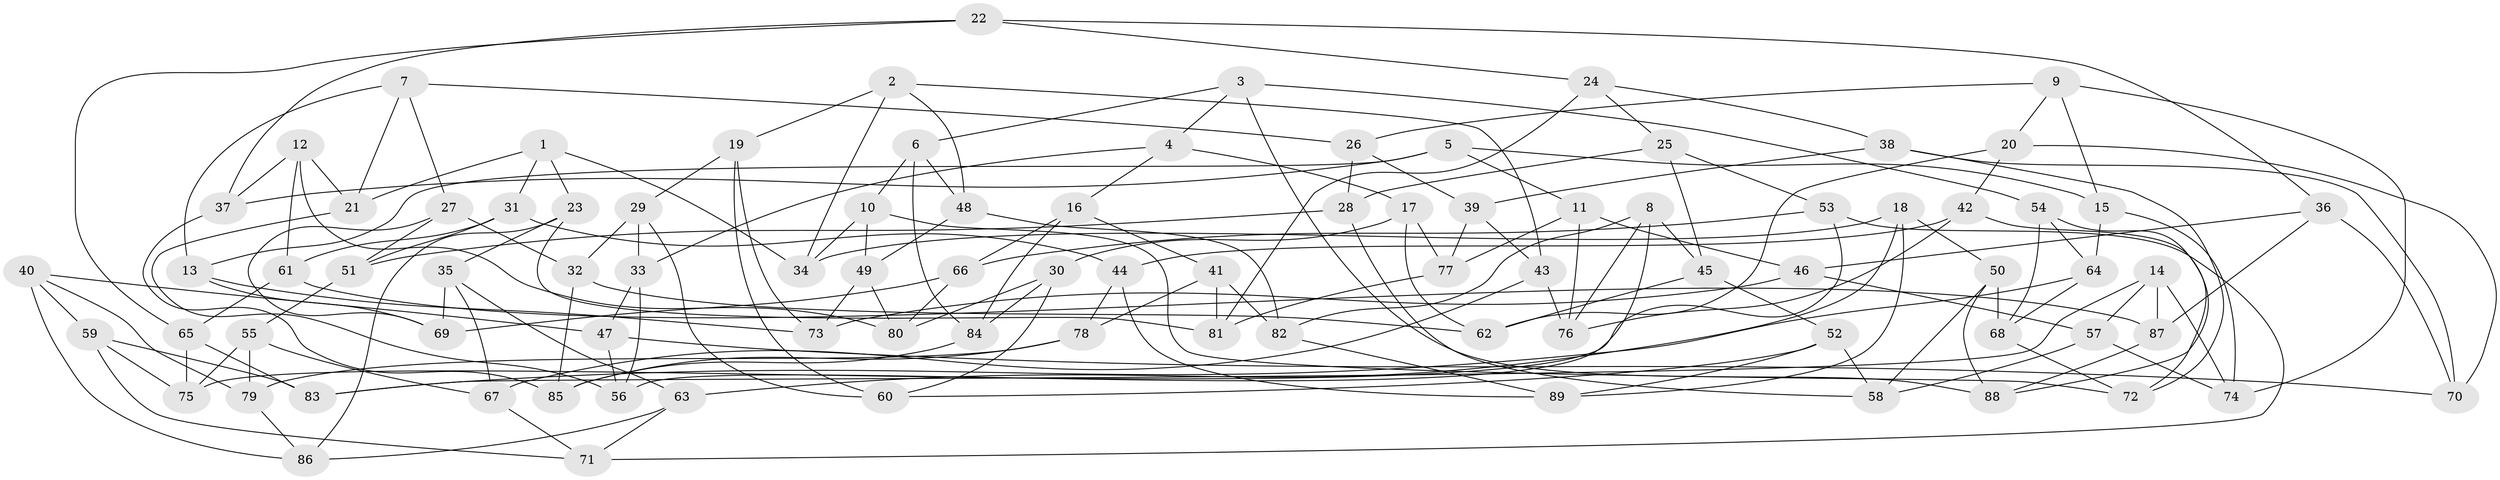 // coarse degree distribution, {9: 0.15384615384615385, 10: 0.07692307692307693, 11: 0.11538461538461539, 13: 0.038461538461538464, 8: 0.15384615384615385, 4: 0.15384615384615385, 6: 0.15384615384615385, 5: 0.11538461538461539, 3: 0.038461538461538464}
// Generated by graph-tools (version 1.1) at 2025/20/03/04/25 18:20:54]
// undirected, 89 vertices, 178 edges
graph export_dot {
graph [start="1"]
  node [color=gray90,style=filled];
  1;
  2;
  3;
  4;
  5;
  6;
  7;
  8;
  9;
  10;
  11;
  12;
  13;
  14;
  15;
  16;
  17;
  18;
  19;
  20;
  21;
  22;
  23;
  24;
  25;
  26;
  27;
  28;
  29;
  30;
  31;
  32;
  33;
  34;
  35;
  36;
  37;
  38;
  39;
  40;
  41;
  42;
  43;
  44;
  45;
  46;
  47;
  48;
  49;
  50;
  51;
  52;
  53;
  54;
  55;
  56;
  57;
  58;
  59;
  60;
  61;
  62;
  63;
  64;
  65;
  66;
  67;
  68;
  69;
  70;
  71;
  72;
  73;
  74;
  75;
  76;
  77;
  78;
  79;
  80;
  81;
  82;
  83;
  84;
  85;
  86;
  87;
  88;
  89;
  1 -- 23;
  1 -- 34;
  1 -- 21;
  1 -- 31;
  2 -- 43;
  2 -- 19;
  2 -- 34;
  2 -- 48;
  3 -- 88;
  3 -- 4;
  3 -- 54;
  3 -- 6;
  4 -- 33;
  4 -- 16;
  4 -- 17;
  5 -- 37;
  5 -- 13;
  5 -- 11;
  5 -- 15;
  6 -- 84;
  6 -- 10;
  6 -- 48;
  7 -- 13;
  7 -- 21;
  7 -- 26;
  7 -- 27;
  8 -- 82;
  8 -- 56;
  8 -- 76;
  8 -- 45;
  9 -- 20;
  9 -- 74;
  9 -- 15;
  9 -- 26;
  10 -- 34;
  10 -- 49;
  10 -- 72;
  11 -- 76;
  11 -- 77;
  11 -- 46;
  12 -- 80;
  12 -- 21;
  12 -- 61;
  12 -- 37;
  13 -- 69;
  13 -- 73;
  14 -- 87;
  14 -- 57;
  14 -- 74;
  14 -- 83;
  15 -- 74;
  15 -- 64;
  16 -- 66;
  16 -- 84;
  16 -- 41;
  17 -- 77;
  17 -- 62;
  17 -- 30;
  18 -- 34;
  18 -- 63;
  18 -- 50;
  18 -- 89;
  19 -- 73;
  19 -- 60;
  19 -- 29;
  20 -- 42;
  20 -- 70;
  20 -- 62;
  21 -- 56;
  22 -- 36;
  22 -- 37;
  22 -- 24;
  22 -- 65;
  23 -- 81;
  23 -- 35;
  23 -- 86;
  24 -- 38;
  24 -- 81;
  24 -- 25;
  25 -- 53;
  25 -- 28;
  25 -- 45;
  26 -- 39;
  26 -- 28;
  27 -- 51;
  27 -- 69;
  27 -- 32;
  28 -- 51;
  28 -- 58;
  29 -- 60;
  29 -- 32;
  29 -- 33;
  30 -- 84;
  30 -- 60;
  30 -- 80;
  31 -- 44;
  31 -- 51;
  31 -- 61;
  32 -- 85;
  32 -- 62;
  33 -- 47;
  33 -- 56;
  35 -- 63;
  35 -- 69;
  35 -- 67;
  36 -- 87;
  36 -- 70;
  36 -- 46;
  37 -- 85;
  38 -- 39;
  38 -- 70;
  38 -- 72;
  39 -- 77;
  39 -- 43;
  40 -- 79;
  40 -- 86;
  40 -- 47;
  40 -- 59;
  41 -- 82;
  41 -- 81;
  41 -- 78;
  42 -- 72;
  42 -- 76;
  42 -- 44;
  43 -- 67;
  43 -- 76;
  44 -- 89;
  44 -- 78;
  45 -- 52;
  45 -- 62;
  46 -- 73;
  46 -- 57;
  47 -- 70;
  47 -- 56;
  48 -- 49;
  48 -- 82;
  49 -- 80;
  49 -- 73;
  50 -- 68;
  50 -- 58;
  50 -- 88;
  51 -- 55;
  52 -- 60;
  52 -- 58;
  52 -- 89;
  53 -- 66;
  53 -- 75;
  53 -- 71;
  54 -- 68;
  54 -- 64;
  54 -- 88;
  55 -- 75;
  55 -- 67;
  55 -- 79;
  57 -- 74;
  57 -- 58;
  59 -- 71;
  59 -- 75;
  59 -- 83;
  61 -- 87;
  61 -- 65;
  63 -- 86;
  63 -- 71;
  64 -- 68;
  64 -- 83;
  65 -- 75;
  65 -- 83;
  66 -- 80;
  66 -- 69;
  67 -- 71;
  68 -- 72;
  77 -- 81;
  78 -- 79;
  78 -- 85;
  79 -- 86;
  82 -- 89;
  84 -- 85;
  87 -- 88;
}
